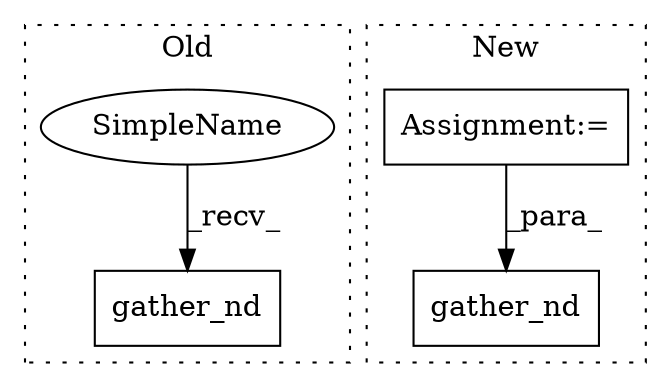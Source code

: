 digraph G {
subgraph cluster0 {
2 [label="gather_nd" a="32" s="17433,17451" l="10,1" shape="box"];
4 [label="SimpleName" a="42" s="17422" l="10" shape="ellipse"];
label = "Old";
style="dotted";
}
subgraph cluster1 {
1 [label="gather_nd" a="32" s="17235,17263" l="10,1" shape="box"];
3 [label="Assignment:=" a="7" s="17328" l="30" shape="box"];
label = "New";
style="dotted";
}
3 -> 1 [label="_para_"];
4 -> 2 [label="_recv_"];
}